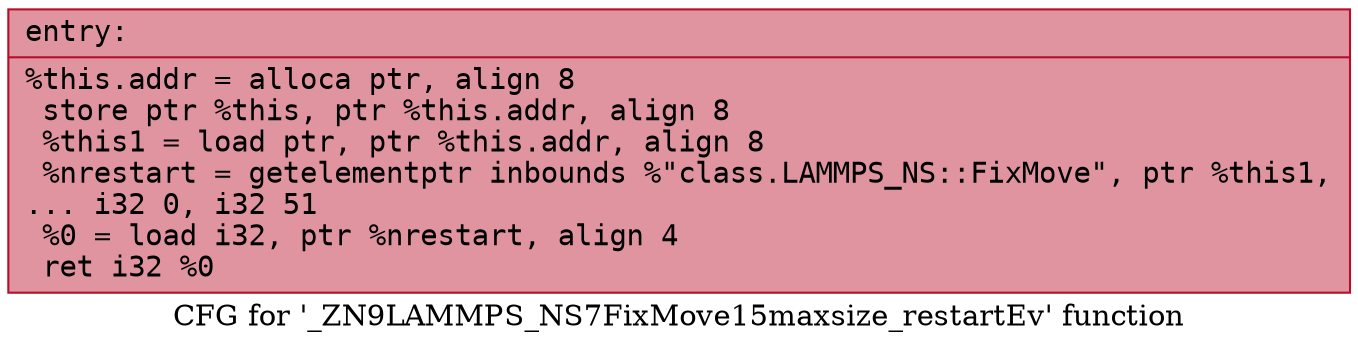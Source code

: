 digraph "CFG for '_ZN9LAMMPS_NS7FixMove15maxsize_restartEv' function" {
	label="CFG for '_ZN9LAMMPS_NS7FixMove15maxsize_restartEv' function";

	Node0x55ac3c2fc2a0 [shape=record,color="#b70d28ff", style=filled, fillcolor="#b70d2870" fontname="Courier",label="{entry:\l|  %this.addr = alloca ptr, align 8\l  store ptr %this, ptr %this.addr, align 8\l  %this1 = load ptr, ptr %this.addr, align 8\l  %nrestart = getelementptr inbounds %\"class.LAMMPS_NS::FixMove\", ptr %this1,\l... i32 0, i32 51\l  %0 = load i32, ptr %nrestart, align 4\l  ret i32 %0\l}"];
}
